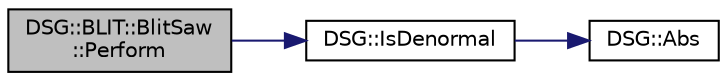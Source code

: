 digraph "DSG::BLIT::BlitSaw::Perform"
{
  edge [fontname="Helvetica",fontsize="10",labelfontname="Helvetica",labelfontsize="10"];
  node [fontname="Helvetica",fontsize="10",shape=record];
  rankdir="LR";
  Node1 [label="DSG::BLIT::BlitSaw\l::Perform",height=0.2,width=0.4,color="black", fillcolor="grey75", style="filled", fontcolor="black"];
  Node1 -> Node2 [color="midnightblue",fontsize="10",style="solid"];
  Node2 [label="DSG::IsDenormal",height=0.2,width=0.4,color="black", fillcolor="white", style="filled",URL="$namespace_d_s_g.html#a9eee3c39a1f45d42f0b4fa7201d3ba3d",tooltip="DSG::IsDenormal - Returns True if number is Denormal. "];
  Node2 -> Node3 [color="midnightblue",fontsize="10",style="solid"];
  Node3 [label="DSG::Abs",height=0.2,width=0.4,color="black", fillcolor="white", style="filled",URL="$namespace_d_s_g.html#a0af03bade7e25e8da80e3022af0e45a7",tooltip="DSG::Abs - Calculate absolute value. "];
}
